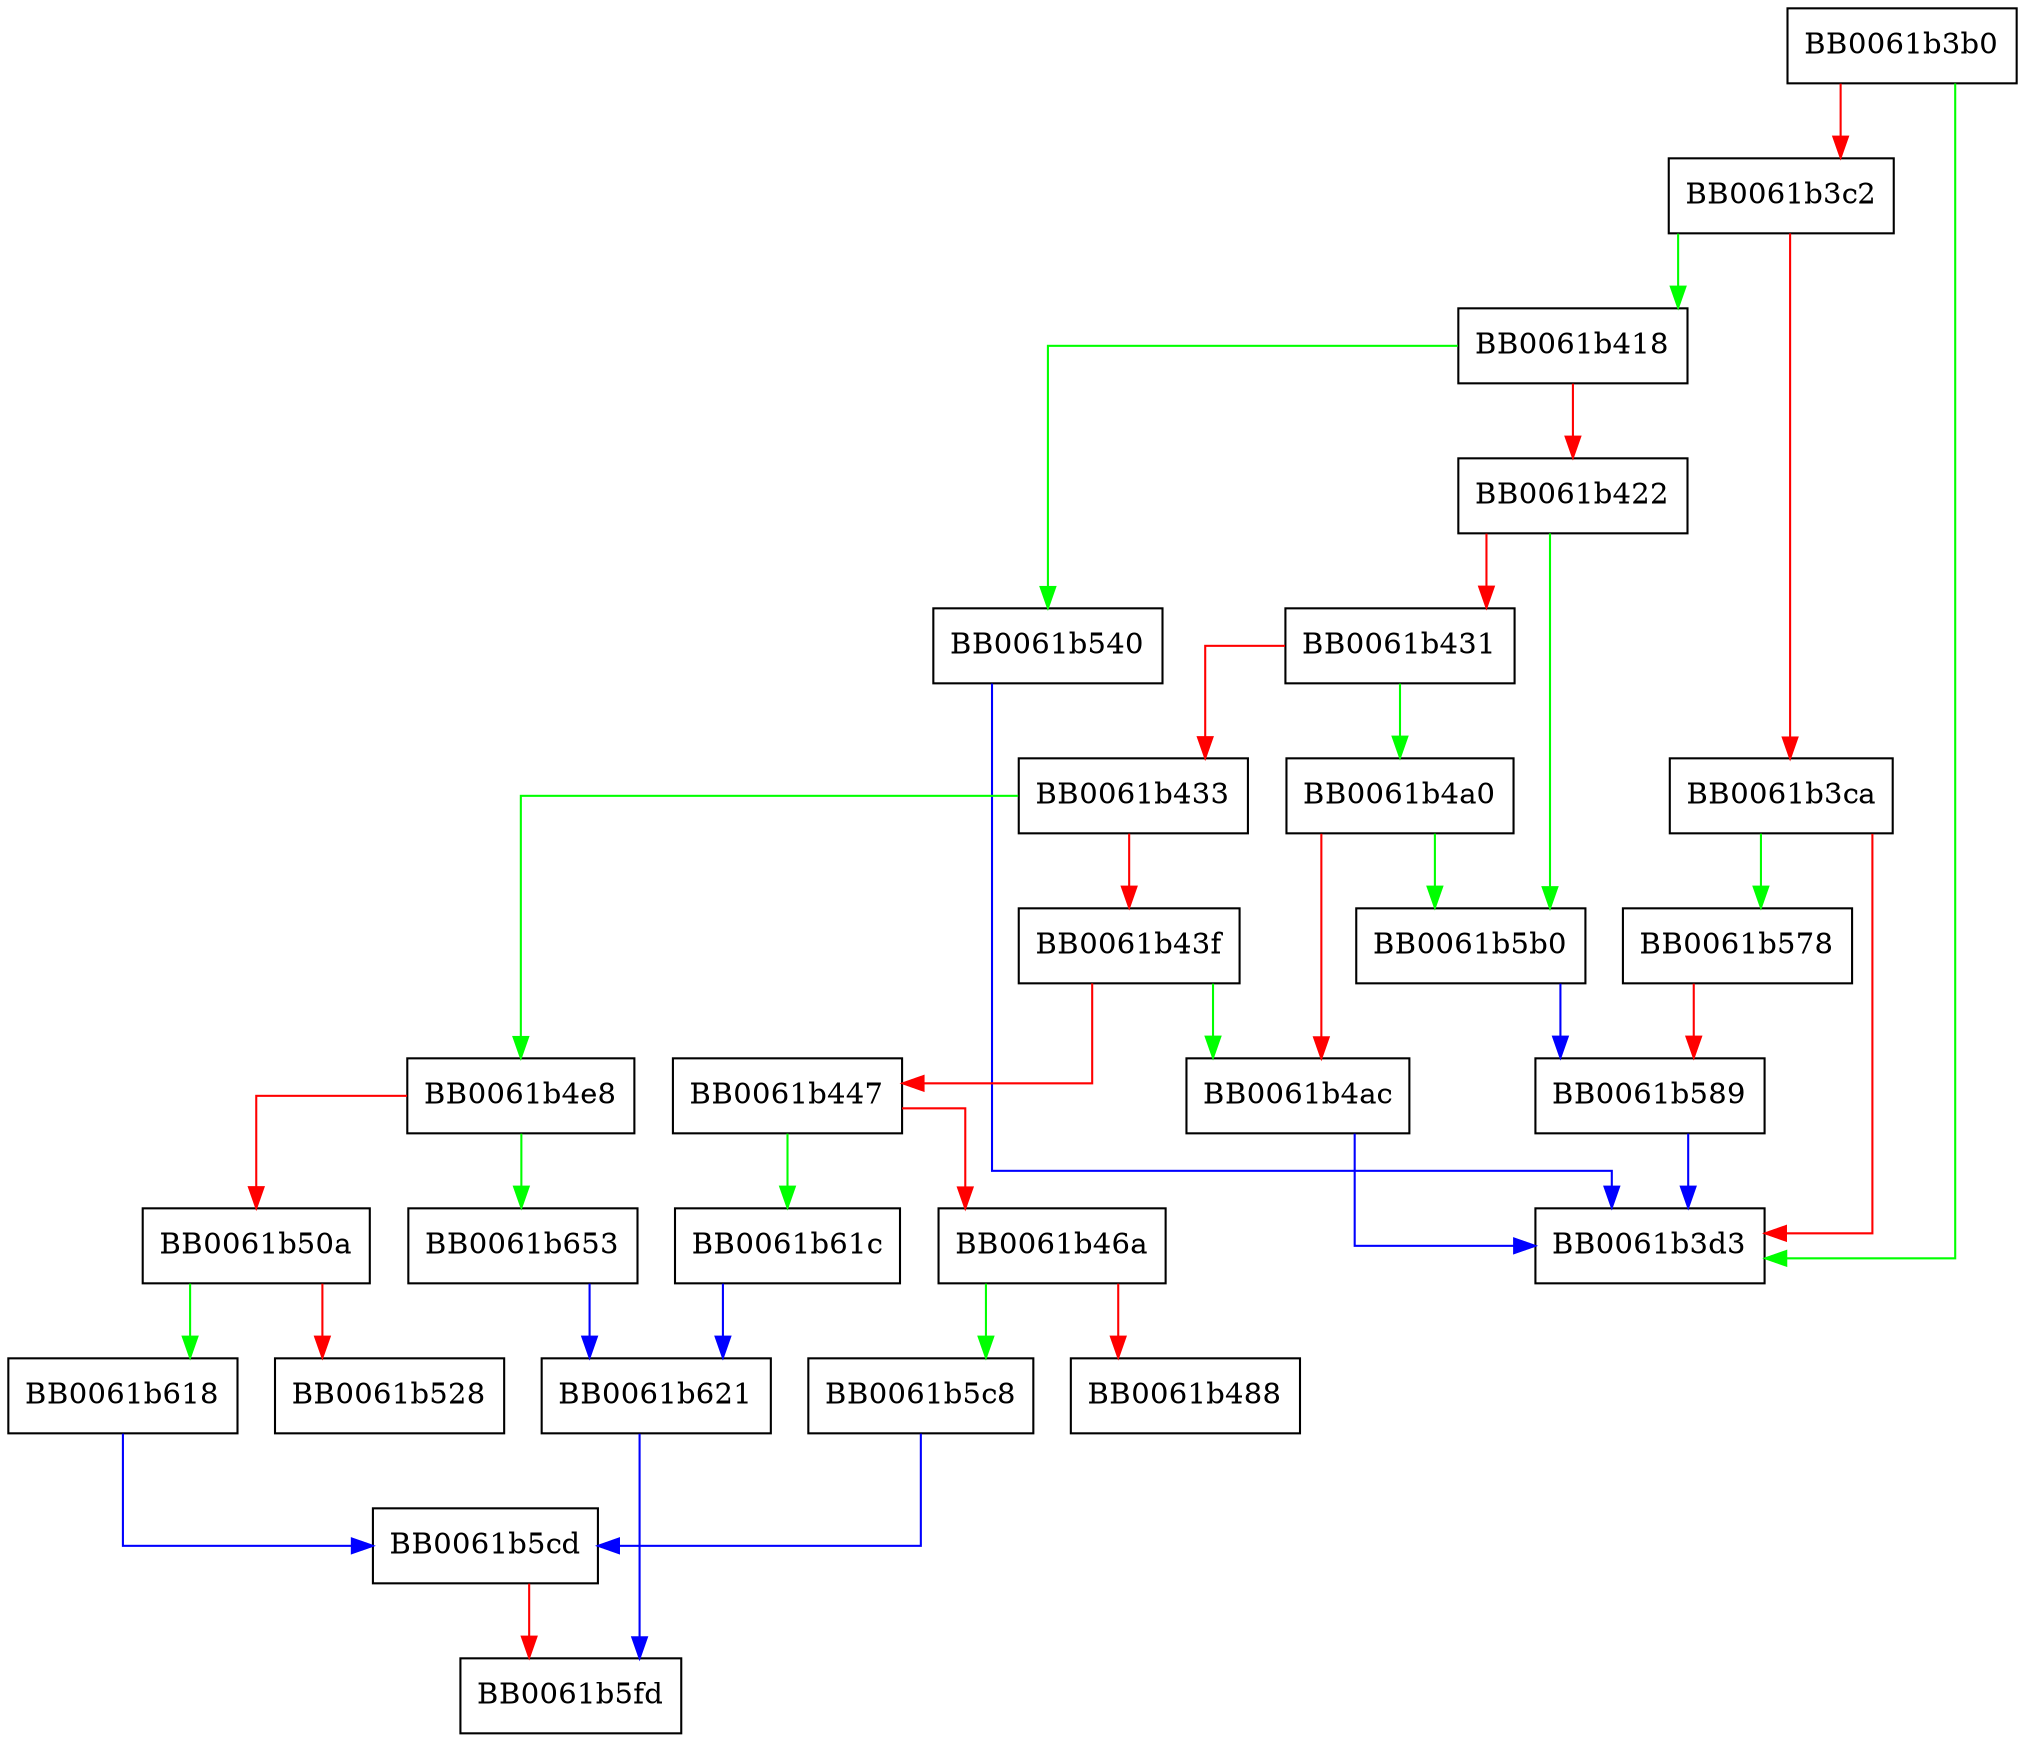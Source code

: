 digraph b2i_PublicKey {
  node [shape="box"];
  graph [splines=ortho];
  BB0061b3b0 -> BB0061b3d3 [color="green"];
  BB0061b3b0 -> BB0061b3c2 [color="red"];
  BB0061b3c2 -> BB0061b418 [color="green"];
  BB0061b3c2 -> BB0061b3ca [color="red"];
  BB0061b3ca -> BB0061b578 [color="green"];
  BB0061b3ca -> BB0061b3d3 [color="red"];
  BB0061b418 -> BB0061b540 [color="green"];
  BB0061b418 -> BB0061b422 [color="red"];
  BB0061b422 -> BB0061b5b0 [color="green"];
  BB0061b422 -> BB0061b431 [color="red"];
  BB0061b431 -> BB0061b4a0 [color="green"];
  BB0061b431 -> BB0061b433 [color="red"];
  BB0061b433 -> BB0061b4e8 [color="green"];
  BB0061b433 -> BB0061b43f [color="red"];
  BB0061b43f -> BB0061b4ac [color="green"];
  BB0061b43f -> BB0061b447 [color="red"];
  BB0061b447 -> BB0061b61c [color="green"];
  BB0061b447 -> BB0061b46a [color="red"];
  BB0061b46a -> BB0061b5c8 [color="green"];
  BB0061b46a -> BB0061b488 [color="red"];
  BB0061b4a0 -> BB0061b5b0 [color="green"];
  BB0061b4a0 -> BB0061b4ac [color="red"];
  BB0061b4ac -> BB0061b3d3 [color="blue"];
  BB0061b4e8 -> BB0061b653 [color="green"];
  BB0061b4e8 -> BB0061b50a [color="red"];
  BB0061b50a -> BB0061b618 [color="green"];
  BB0061b50a -> BB0061b528 [color="red"];
  BB0061b540 -> BB0061b3d3 [color="blue"];
  BB0061b578 -> BB0061b589 [color="red"];
  BB0061b589 -> BB0061b3d3 [color="blue"];
  BB0061b5b0 -> BB0061b589 [color="blue"];
  BB0061b5c8 -> BB0061b5cd [color="blue"];
  BB0061b5cd -> BB0061b5fd [color="red"];
  BB0061b618 -> BB0061b5cd [color="blue"];
  BB0061b61c -> BB0061b621 [color="blue"];
  BB0061b621 -> BB0061b5fd [color="blue"];
  BB0061b653 -> BB0061b621 [color="blue"];
}